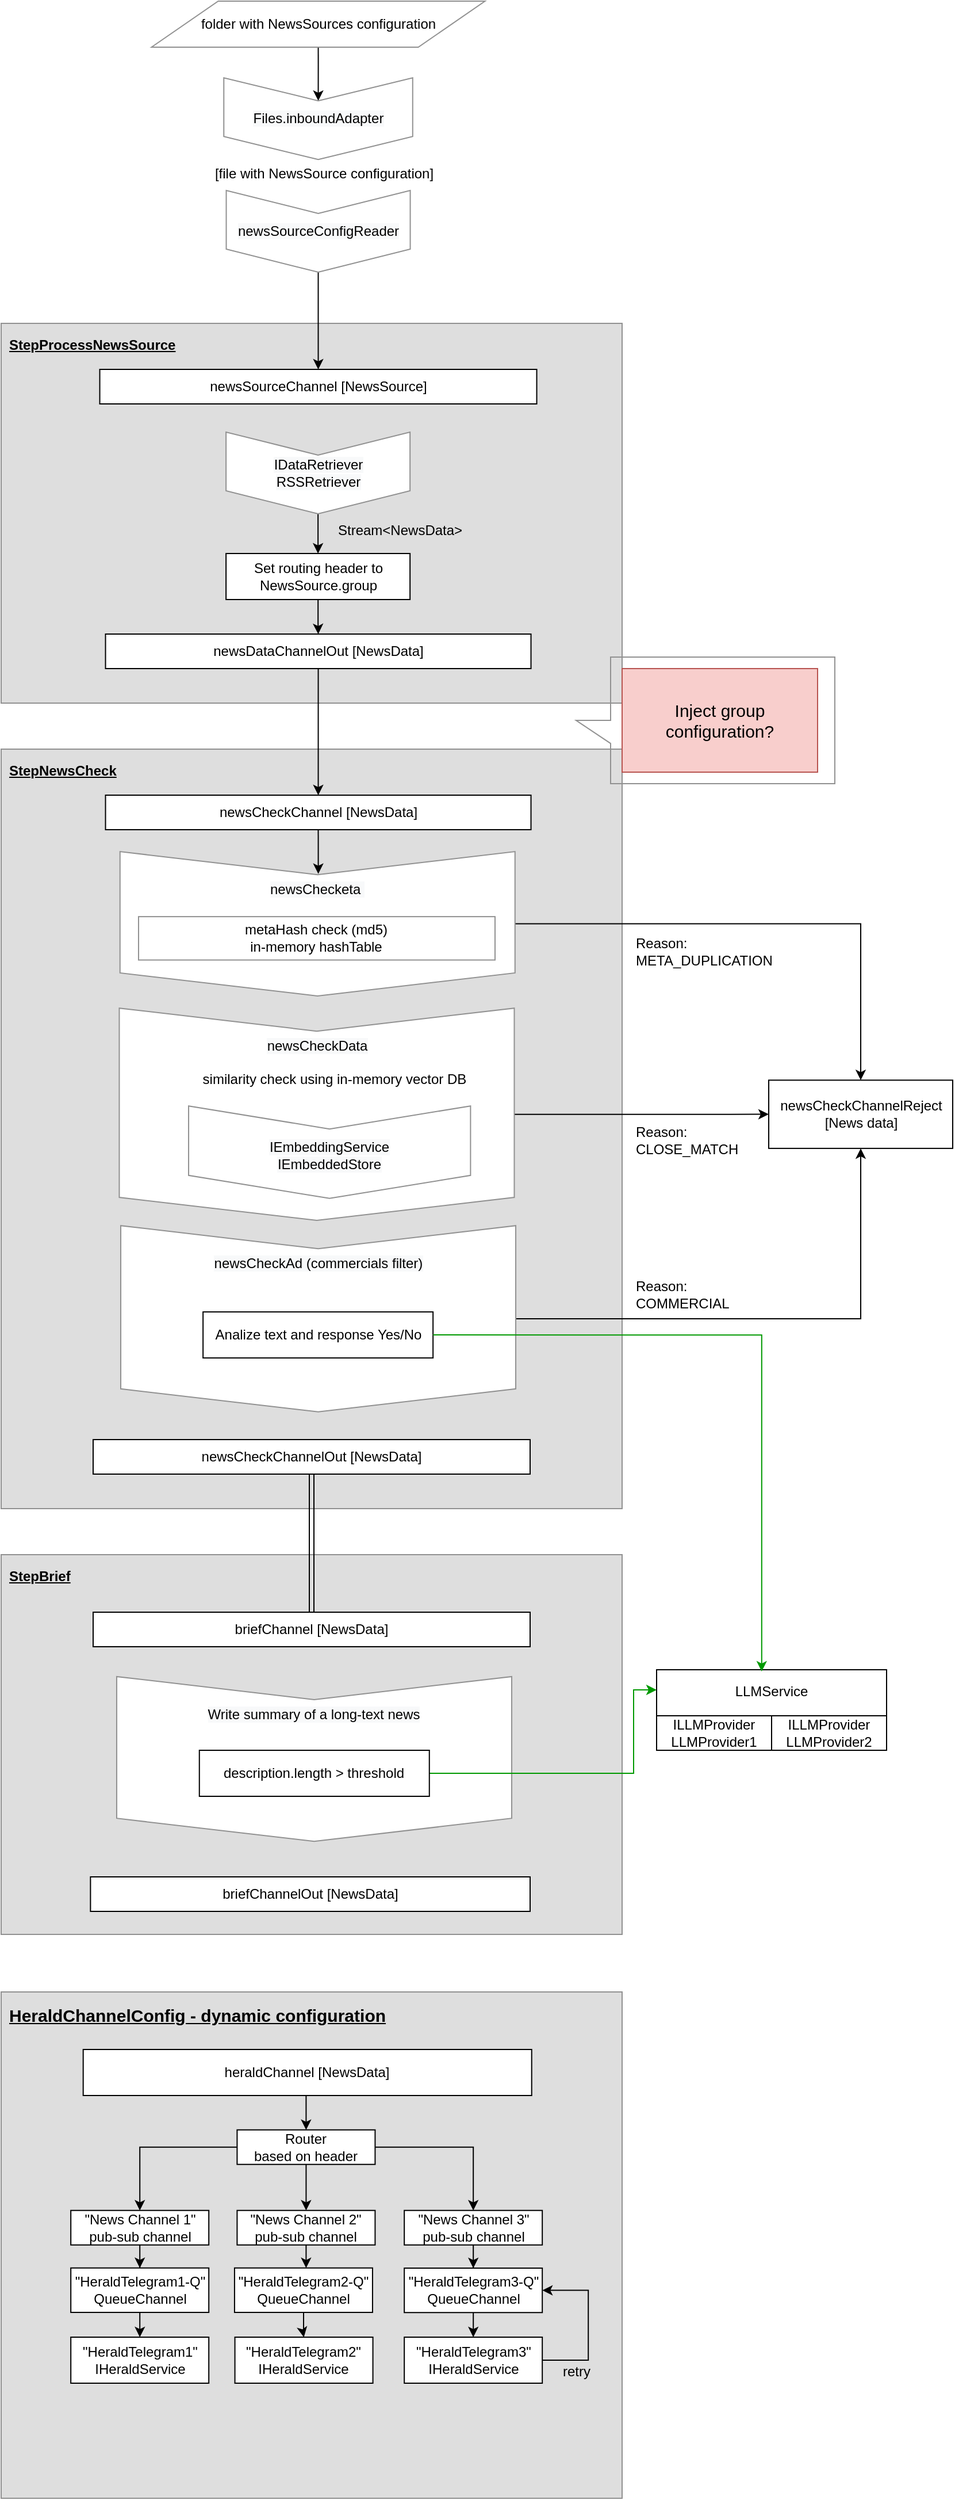 <mxfile version="12.6.5" type="device"><diagram id="YJlIzjj81U-80XdupKKj" name="Page-1"><mxGraphModel dx="1729" dy="1707" grid="1" gridSize="10" guides="1" tooltips="1" connect="1" arrows="1" fold="1" page="1" pageScale="1" pageWidth="850" pageHeight="1100" math="0" shadow="0"><root><mxCell id="0"/><mxCell id="1" parent="0"/><mxCell id="Nf1EJRCMH-QT5dLcrV_3-40" value="&lt;b&gt;&lt;u&gt;HeraldChannelConfig - dynamic configuration&lt;/u&gt;&lt;/b&gt;" style="rounded=0;whiteSpace=wrap;html=1;labelBackgroundColor=none;strokeColor=#919191;fillColor=#DEDEDE;fontSize=15;fontColor=#000000;align=left;verticalAlign=top;spacingLeft=5;spacingTop=5;" vertex="1" parent="1"><mxGeometry x="-30" y="1140" width="540" height="440" as="geometry"/></mxCell><mxCell id="Nf1EJRCMH-QT5dLcrV_3-34" value="&lt;b&gt;&lt;u&gt;StepProcessNewsSource&lt;/u&gt;&lt;/b&gt;" style="rounded=0;whiteSpace=wrap;html=1;fillColor=#DEDEDE;verticalAlign=top;align=left;spacingTop=5;spacingLeft=5;strokeColor=#919191;" vertex="1" parent="1"><mxGeometry x="-30" y="-310" width="540" height="330" as="geometry"/></mxCell><mxCell id="Nf1EJRCMH-QT5dLcrV_3-16" value="&lt;b&gt;&lt;u&gt;StepBrief&lt;/u&gt;&lt;/b&gt;" style="rounded=0;whiteSpace=wrap;html=1;fillColor=#DEDEDE;align=left;verticalAlign=top;spacingLeft=5;spacingTop=5;strokeColor=#919191;" vertex="1" parent="1"><mxGeometry x="-30" y="760" width="540" height="330" as="geometry"/></mxCell><mxCell id="Nf1EJRCMH-QT5dLcrV_3-6" value="&lt;b&gt;&lt;u&gt;StepNewsCheck&lt;/u&gt;&lt;/b&gt;" style="rounded=0;whiteSpace=wrap;html=1;fillColor=#DEDEDE;verticalAlign=top;align=left;spacingTop=5;spacingLeft=5;strokeColor=#919191;" vertex="1" parent="1"><mxGeometry x="-30" y="60" width="540" height="660" as="geometry"/></mxCell><mxCell id="Nf1EJRCMH-QT5dLcrV_3-13" style="edgeStyle=orthogonalEdgeStyle;rounded=0;orthogonalLoop=1;jettySize=auto;html=1;entryX=0;entryY=0.5;entryDx=0;entryDy=0;" edge="1" parent="1" source="Nf1EJRCMH-QT5dLcrV_3-1" target="Nf1EJRCMH-QT5dLcrV_3-9"><mxGeometry relative="1" as="geometry"/></mxCell><mxCell id="Nf1EJRCMH-QT5dLcrV_3-27" value="Reason:&lt;br&gt;CLOSE_MATCH" style="text;html=1;align=left;verticalAlign=middle;resizable=0;points=[];labelBackgroundColor=none;" vertex="1" connectable="0" parent="Nf1EJRCMH-QT5dLcrV_3-13"><mxGeometry x="-0.203" y="-2" relative="1" as="geometry"><mxPoint x="15.48" y="20.66" as="offset"/></mxGeometry></mxCell><mxCell id="Nf1EJRCMH-QT5dLcrV_3-1" value="&lt;span style=&quot;background-color: rgb(248 , 249 , 250)&quot;&gt;newsCheckData&lt;/span&gt;&lt;span style=&quot;background-color: rgb(248 , 249 , 250)&quot;&gt;&lt;br&gt;&lt;/span&gt;" style="shape=step;perimeter=stepPerimeter;whiteSpace=wrap;html=1;fixedSize=1;strokeColor=#919191;rotation=90;horizontal=0;verticalAlign=top;spacingTop=19;" vertex="1" parent="1"><mxGeometry x="152.25" y="205.56" width="184.48" height="343.5" as="geometry"/></mxCell><mxCell id="Nf1EJRCMH-QT5dLcrV_3-12" style="edgeStyle=orthogonalEdgeStyle;rounded=0;orthogonalLoop=1;jettySize=auto;html=1;entryX=0.5;entryY=0;entryDx=0;entryDy=0;" edge="1" parent="1" source="iCFGXTknaJ3eQvbpOWs7-69" target="Nf1EJRCMH-QT5dLcrV_3-9"><mxGeometry relative="1" as="geometry"/></mxCell><mxCell id="Nf1EJRCMH-QT5dLcrV_3-26" value="Reason:&lt;br&gt;META_DUPLICATION" style="text;html=1;align=left;verticalAlign=middle;resizable=0;points=[];labelBackgroundColor=none;" vertex="1" connectable="0" parent="Nf1EJRCMH-QT5dLcrV_3-12"><mxGeometry x="-0.169" y="3" relative="1" as="geometry"><mxPoint x="-78.25" y="26.76" as="offset"/></mxGeometry></mxCell><mxCell id="iCFGXTknaJ3eQvbpOWs7-69" value="&lt;span style=&quot;background-color: rgb(248 , 249 , 250)&quot;&gt;newsChecketa&amp;nbsp;&lt;/span&gt;&lt;span style=&quot;background-color: rgb(248 , 249 , 250)&quot;&gt;&lt;br&gt;&lt;/span&gt;" style="shape=step;perimeter=stepPerimeter;whiteSpace=wrap;html=1;fixedSize=1;strokeColor=#919191;rotation=90;horizontal=0;verticalAlign=top;spacingTop=19;" parent="1" vertex="1"><mxGeometry x="182.43" y="40" width="125.38" height="343.5" as="geometry"/></mxCell><mxCell id="iCFGXTknaJ3eQvbpOWs7-1" value="newsSourceChannel [NewsSource]" style="rounded=0;whiteSpace=wrap;html=1;" parent="1" vertex="1"><mxGeometry x="55.76" y="-270" width="380" height="30" as="geometry"/></mxCell><mxCell id="iCFGXTknaJ3eQvbpOWs7-8" style="edgeStyle=orthogonalEdgeStyle;rounded=0;orthogonalLoop=1;jettySize=auto;html=1;entryX=0.5;entryY=0;entryDx=0;entryDy=0;exitX=1;exitY=0.5;exitDx=0;exitDy=0;" parent="1" source="iCFGXTknaJ3eQvbpOWs7-47" target="iCFGXTknaJ3eQvbpOWs7-19" edge="1"><mxGeometry relative="1" as="geometry"><mxPoint x="241.236" y="10" as="sourcePoint"/></mxGeometry></mxCell><mxCell id="iCFGXTknaJ3eQvbpOWs7-10" style="edgeStyle=orthogonalEdgeStyle;rounded=0;orthogonalLoop=1;jettySize=auto;html=1;entryX=0.5;entryY=0;entryDx=0;entryDy=0;" parent="1" source="iCFGXTknaJ3eQvbpOWs7-7" target="iCFGXTknaJ3eQvbpOWs7-75" edge="1"><mxGeometry relative="1" as="geometry"/></mxCell><mxCell id="iCFGXTknaJ3eQvbpOWs7-7" value="newsDataChannelOut [NewsData]" style="rounded=0;whiteSpace=wrap;html=1;" parent="1" vertex="1"><mxGeometry x="60.76" y="-40" width="370" height="30" as="geometry"/></mxCell><mxCell id="iCFGXTknaJ3eQvbpOWs7-74" style="edgeStyle=orthogonalEdgeStyle;rounded=0;orthogonalLoop=1;jettySize=auto;html=1;entryX=0.154;entryY=0.498;entryDx=0;entryDy=0;entryPerimeter=0;startArrow=none;startFill=0;fontSize=19;exitX=0.5;exitY=1;exitDx=0;exitDy=0;" parent="1" source="iCFGXTknaJ3eQvbpOWs7-75" target="iCFGXTknaJ3eQvbpOWs7-69" edge="1"><mxGeometry relative="1" as="geometry"/></mxCell><mxCell id="iCFGXTknaJ3eQvbpOWs7-21" style="edgeStyle=orthogonalEdgeStyle;rounded=0;orthogonalLoop=1;jettySize=auto;html=1;entryX=0.5;entryY=0;entryDx=0;entryDy=0;exitX=0.5;exitY=1;exitDx=0;exitDy=0;" parent="1" source="iCFGXTknaJ3eQvbpOWs7-79" target="iCFGXTknaJ3eQvbpOWs7-18" edge="1"><mxGeometry relative="1" as="geometry"><mxPoint x="236.64" y="1030" as="sourcePoint"/></mxGeometry></mxCell><mxCell id="iCFGXTknaJ3eQvbpOWs7-32" style="edgeStyle=orthogonalEdgeStyle;rounded=0;orthogonalLoop=1;jettySize=auto;html=1;entryX=0.5;entryY=0;entryDx=0;entryDy=0;" parent="1" source="iCFGXTknaJ3eQvbpOWs7-15" target="u1qdGR7CQn0A19ae-Ct3-1" edge="1"><mxGeometry relative="1" as="geometry"/></mxCell><mxCell id="iCFGXTknaJ3eQvbpOWs7-15" value="&quot;News Channel 1&quot;&lt;br&gt;pub-sub channel" style="rounded=0;whiteSpace=wrap;html=1;" parent="1" vertex="1"><mxGeometry x="30.59" y="1329.86" width="120" height="30" as="geometry"/></mxCell><mxCell id="iCFGXTknaJ3eQvbpOWs7-28" style="edgeStyle=orthogonalEdgeStyle;rounded=0;orthogonalLoop=1;jettySize=auto;html=1;" parent="1" source="iCFGXTknaJ3eQvbpOWs7-16" edge="1"><mxGeometry relative="1" as="geometry"><mxPoint x="234.97" y="1380" as="targetPoint"/></mxGeometry></mxCell><mxCell id="iCFGXTknaJ3eQvbpOWs7-16" value="&quot;News Channel 2&quot;&lt;br&gt;pub-sub channel" style="rounded=0;whiteSpace=wrap;html=1;" parent="1" vertex="1"><mxGeometry x="175.21" y="1329.86" width="120" height="30" as="geometry"/></mxCell><mxCell id="u1qdGR7CQn0A19ae-Ct3-13" style="edgeStyle=orthogonalEdgeStyle;rounded=0;orthogonalLoop=1;jettySize=auto;html=1;entryX=0.5;entryY=0;entryDx=0;entryDy=0;" parent="1" source="iCFGXTknaJ3eQvbpOWs7-17" target="u1qdGR7CQn0A19ae-Ct3-11" edge="1"><mxGeometry relative="1" as="geometry"/></mxCell><mxCell id="iCFGXTknaJ3eQvbpOWs7-17" value="&quot;News Channel 3&quot;&lt;br&gt;pub-sub channel" style="rounded=0;whiteSpace=wrap;html=1;" parent="1" vertex="1"><mxGeometry x="320.59" y="1329.86" width="120" height="30" as="geometry"/></mxCell><mxCell id="iCFGXTknaJ3eQvbpOWs7-22" style="edgeStyle=orthogonalEdgeStyle;rounded=0;orthogonalLoop=1;jettySize=auto;html=1;" parent="1" source="iCFGXTknaJ3eQvbpOWs7-18" target="iCFGXTknaJ3eQvbpOWs7-15" edge="1"><mxGeometry relative="1" as="geometry"/></mxCell><mxCell id="iCFGXTknaJ3eQvbpOWs7-23" style="edgeStyle=orthogonalEdgeStyle;rounded=0;orthogonalLoop=1;jettySize=auto;html=1;entryX=0.5;entryY=0;entryDx=0;entryDy=0;" parent="1" source="iCFGXTknaJ3eQvbpOWs7-18" target="iCFGXTknaJ3eQvbpOWs7-16" edge="1"><mxGeometry relative="1" as="geometry"/></mxCell><mxCell id="iCFGXTknaJ3eQvbpOWs7-24" style="edgeStyle=orthogonalEdgeStyle;rounded=0;orthogonalLoop=1;jettySize=auto;html=1;entryX=0.5;entryY=0;entryDx=0;entryDy=0;" parent="1" source="iCFGXTknaJ3eQvbpOWs7-18" target="iCFGXTknaJ3eQvbpOWs7-17" edge="1"><mxGeometry relative="1" as="geometry"/></mxCell><mxCell id="iCFGXTknaJ3eQvbpOWs7-18" value="Router&lt;br&gt;based on header" style="rounded=0;whiteSpace=wrap;html=1;" parent="1" vertex="1"><mxGeometry x="175.21" y="1259.86" width="120" height="30" as="geometry"/></mxCell><mxCell id="iCFGXTknaJ3eQvbpOWs7-20" style="edgeStyle=orthogonalEdgeStyle;rounded=0;orthogonalLoop=1;jettySize=auto;html=1;entryX=0.5;entryY=0;entryDx=0;entryDy=0;" parent="1" source="iCFGXTknaJ3eQvbpOWs7-19" target="iCFGXTknaJ3eQvbpOWs7-7" edge="1"><mxGeometry relative="1" as="geometry"/></mxCell><mxCell id="iCFGXTknaJ3eQvbpOWs7-19" value="Set routing header to NewsSource.group" style="rounded=0;whiteSpace=wrap;html=1;" parent="1" vertex="1"><mxGeometry x="165.57" y="-110" width="160" height="40" as="geometry"/></mxCell><mxCell id="iCFGXTknaJ3eQvbpOWs7-27" value="&quot;HeraldTelegram2&quot;&lt;br&gt;IHeraldService" style="rounded=0;whiteSpace=wrap;html=1;" parent="1" vertex="1"><mxGeometry x="173.28" y="1440.0" width="120" height="40" as="geometry"/></mxCell><mxCell id="NP6dvD-GVCI2xYxM6TaB-1" style="edgeStyle=orthogonalEdgeStyle;rounded=0;orthogonalLoop=1;jettySize=auto;html=1;entryX=1;entryY=0.5;entryDx=0;entryDy=0;exitX=1;exitY=0.5;exitDx=0;exitDy=0;" parent="1" source="iCFGXTknaJ3eQvbpOWs7-29" target="u1qdGR7CQn0A19ae-Ct3-11" edge="1"><mxGeometry relative="1" as="geometry"><Array as="points"><mxPoint x="480.59" y="1460"/><mxPoint x="480.59" y="1399"/></Array></mxGeometry></mxCell><mxCell id="NP6dvD-GVCI2xYxM6TaB-2" value="retry" style="text;html=1;align=center;verticalAlign=middle;resizable=0;points=[];labelBackgroundColor=none;" parent="NP6dvD-GVCI2xYxM6TaB-1" vertex="1" connectable="0"><mxGeometry x="-0.432" y="15" relative="1" as="geometry"><mxPoint x="4.41" y="9.97" as="offset"/></mxGeometry></mxCell><mxCell id="iCFGXTknaJ3eQvbpOWs7-29" value="&quot;HeraldTelegram3&quot;&lt;br&gt;IHeraldService&lt;br&gt;" style="rounded=0;whiteSpace=wrap;html=1;" parent="1" vertex="1"><mxGeometry x="320.59" y="1440.0" width="120" height="40" as="geometry"/></mxCell><mxCell id="iCFGXTknaJ3eQvbpOWs7-31" value="&quot;HeraldTelegram1&quot;&lt;br&gt;IHeraldService&lt;br&gt;" style="rounded=0;whiteSpace=wrap;html=1;" parent="1" vertex="1"><mxGeometry x="30.59" y="1440.0" width="120" height="40" as="geometry"/></mxCell><mxCell id="iCFGXTknaJ3eQvbpOWs7-44" style="edgeStyle=orthogonalEdgeStyle;rounded=0;orthogonalLoop=1;jettySize=auto;html=1;exitX=0.5;exitY=1;exitDx=0;exitDy=0;entryX=0;entryY=0.5;entryDx=0;entryDy=0;" parent="1" source="iCFGXTknaJ3eQvbpOWs7-45" target="iCFGXTknaJ3eQvbpOWs7-38" edge="1"><mxGeometry relative="1" as="geometry"><mxPoint x="245.76" y="-560" as="sourcePoint"/></mxGeometry></mxCell><mxCell id="iCFGXTknaJ3eQvbpOWs7-38" value="&lt;span style=&quot;white-space: normal ; background-color: rgb(248 , 249 , 250)&quot;&gt;Files.inboundAdapter&lt;/span&gt;" style="shape=step;perimeter=stepPerimeter;whiteSpace=wrap;html=1;fixedSize=1;strokeColor=#919191;rotation=90;horizontal=0;" parent="1" vertex="1"><mxGeometry x="210.22" y="-570" width="71.08" height="164.24" as="geometry"/></mxCell><mxCell id="iCFGXTknaJ3eQvbpOWs7-46" style="edgeStyle=orthogonalEdgeStyle;rounded=0;orthogonalLoop=1;jettySize=auto;html=1;entryX=0.5;entryY=0;entryDx=0;entryDy=0;" parent="1" source="iCFGXTknaJ3eQvbpOWs7-39" target="iCFGXTknaJ3eQvbpOWs7-1" edge="1"><mxGeometry relative="1" as="geometry"/></mxCell><mxCell id="iCFGXTknaJ3eQvbpOWs7-39" value="&lt;span style=&quot;white-space: normal ; background-color: rgb(248 , 249 , 250)&quot;&gt;newsSourceConfigReader&lt;/span&gt;" style="shape=step;perimeter=stepPerimeter;whiteSpace=wrap;html=1;fixedSize=1;strokeColor=#919191;rotation=90;horizontal=0;" parent="1" vertex="1"><mxGeometry x="210.22" y="-470" width="71.08" height="160" as="geometry"/></mxCell><mxCell id="iCFGXTknaJ3eQvbpOWs7-45" value="&lt;span style=&quot;white-space: normal&quot;&gt;folder with NewsSources configuration&lt;/span&gt;" style="shape=parallelogram;perimeter=parallelogramPerimeter;whiteSpace=wrap;html=1;strokeColor=#919191;" parent="1" vertex="1"><mxGeometry x="100.76" y="-590" width="290" height="40" as="geometry"/></mxCell><mxCell id="iCFGXTknaJ3eQvbpOWs7-47" value="&lt;span style=&quot;white-space: normal ; background-color: rgb(248 , 249 , 250)&quot;&gt;IDataRetriever&lt;br&gt;RSSRetriever&lt;br&gt;&lt;/span&gt;" style="shape=step;perimeter=stepPerimeter;whiteSpace=wrap;html=1;fixedSize=1;strokeColor=#919191;rotation=90;horizontal=0;" parent="1" vertex="1"><mxGeometry x="210.03" y="-260" width="71.08" height="160" as="geometry"/></mxCell><mxCell id="iCFGXTknaJ3eQvbpOWs7-48" value="[file with NewsSource configuration]" style="text;html=1;strokeColor=none;fillColor=none;align=center;verticalAlign=middle;whiteSpace=wrap;rounded=0;" parent="1" vertex="1"><mxGeometry x="121.14" y="-450" width="260.25" height="20" as="geometry"/></mxCell><mxCell id="iCFGXTknaJ3eQvbpOWs7-49" value="Stream&amp;lt;NewsData&amp;gt;" style="text;html=1;strokeColor=none;fillColor=none;align=left;verticalAlign=middle;whiteSpace=wrap;rounded=0;" parent="1" vertex="1"><mxGeometry x="260.57" y="-140" width="130" height="20" as="geometry"/></mxCell><mxCell id="iCFGXTknaJ3eQvbpOWs7-51" value="&lt;span style=&quot;background-color: rgb(248 , 249 , 250)&quot;&gt;IEmbeddingService&lt;br&gt;IEmbeddedStore&lt;br&gt;&lt;/span&gt;" style="shape=step;perimeter=stepPerimeter;whiteSpace=wrap;html=1;fixedSize=1;strokeColor=#919191;rotation=90;horizontal=0;spacingTop=5;" parent="1" vertex="1"><mxGeometry x="215.45" y="287.66" width="80.31" height="245.17" as="geometry"/></mxCell><mxCell id="iCFGXTknaJ3eQvbpOWs7-70" value="metaHash check (md5)&lt;br&gt;in-memory hashTable" style="rounded=0;whiteSpace=wrap;html=1;strokeColor=#919191;" parent="1" vertex="1"><mxGeometry x="89.49" y="205.56" width="310" height="37.69" as="geometry"/></mxCell><mxCell id="iCFGXTknaJ3eQvbpOWs7-75" value="newsCheckChannel [NewsData]" style="rounded=0;whiteSpace=wrap;html=1;" parent="1" vertex="1"><mxGeometry x="60.76" y="100" width="370" height="30" as="geometry"/></mxCell><mxCell id="iCFGXTknaJ3eQvbpOWs7-81" style="edgeStyle=orthogonalEdgeStyle;rounded=0;orthogonalLoop=1;jettySize=auto;html=1;startArrow=none;startFill=0;fontSize=12;shape=link;entryX=0.5;entryY=0;entryDx=0;entryDy=0;exitX=0.5;exitY=1;exitDx=0;exitDy=0;" parent="1" source="Nf1EJRCMH-QT5dLcrV_3-2" target="Nf1EJRCMH-QT5dLcrV_3-8" edge="1"><mxGeometry relative="1" as="geometry"><mxPoint x="245.828" y="560" as="sourcePoint"/><mxPoint x="246" y="950" as="targetPoint"/></mxGeometry></mxCell><mxCell id="iCFGXTknaJ3eQvbpOWs7-79" value="heraldChannel [NewsData]" style="rounded=0;whiteSpace=wrap;html=1;" parent="1" vertex="1"><mxGeometry x="41.35" y="1190" width="390" height="40" as="geometry"/></mxCell><mxCell id="u1qdGR7CQn0A19ae-Ct3-6" style="edgeStyle=orthogonalEdgeStyle;rounded=0;orthogonalLoop=1;jettySize=auto;html=1;" parent="1" source="u1qdGR7CQn0A19ae-Ct3-1" edge="1"><mxGeometry relative="1" as="geometry"><mxPoint x="90.59" y="1440" as="targetPoint"/></mxGeometry></mxCell><mxCell id="u1qdGR7CQn0A19ae-Ct3-1" value="&quot;HeraldTelegram1-Q&quot;&lt;br&gt;QueueChannel" style="rounded=0;whiteSpace=wrap;html=1;" parent="1" vertex="1"><mxGeometry x="30.59" y="1379.86" width="120" height="38.62" as="geometry"/></mxCell><mxCell id="u1qdGR7CQn0A19ae-Ct3-10" style="edgeStyle=orthogonalEdgeStyle;rounded=0;orthogonalLoop=1;jettySize=auto;html=1;entryX=0.5;entryY=0;entryDx=0;entryDy=0;" parent="1" source="u1qdGR7CQn0A19ae-Ct3-7" target="iCFGXTknaJ3eQvbpOWs7-27" edge="1"><mxGeometry relative="1" as="geometry"/></mxCell><mxCell id="u1qdGR7CQn0A19ae-Ct3-7" value="&quot;HeraldTelegram2-Q&quot;&lt;br&gt;QueueChannel" style="rounded=0;whiteSpace=wrap;html=1;" parent="1" vertex="1"><mxGeometry x="172.97" y="1379.86" width="120" height="38.62" as="geometry"/></mxCell><mxCell id="u1qdGR7CQn0A19ae-Ct3-14" style="edgeStyle=orthogonalEdgeStyle;rounded=0;orthogonalLoop=1;jettySize=auto;html=1;entryX=0.5;entryY=0;entryDx=0;entryDy=0;" parent="1" source="u1qdGR7CQn0A19ae-Ct3-11" target="iCFGXTknaJ3eQvbpOWs7-29" edge="1"><mxGeometry relative="1" as="geometry"/></mxCell><mxCell id="u1qdGR7CQn0A19ae-Ct3-11" value="&quot;HeraldTelegram3-Q&quot;&lt;br&gt;QueueChannel" style="rounded=0;whiteSpace=wrap;html=1;" parent="1" vertex="1"><mxGeometry x="320.59" y="1380.0" width="120" height="38.62" as="geometry"/></mxCell><mxCell id="Nf1EJRCMH-QT5dLcrV_3-2" value="newsCheckChannelOut [NewsData]" style="rounded=0;whiteSpace=wrap;html=1;" vertex="1" parent="1"><mxGeometry x="50" y="660" width="380" height="30" as="geometry"/></mxCell><mxCell id="Nf1EJRCMH-QT5dLcrV_3-8" value="briefChannel [NewsData]" style="rounded=0;whiteSpace=wrap;html=1;" vertex="1" parent="1"><mxGeometry x="50" y="810" width="380" height="30" as="geometry"/></mxCell><mxCell id="Nf1EJRCMH-QT5dLcrV_3-9" value="newsCheckChannelReject &lt;br&gt;[News data]" style="rounded=0;whiteSpace=wrap;html=1;" vertex="1" parent="1"><mxGeometry x="637.51" y="347.67" width="160" height="59.28" as="geometry"/></mxCell><mxCell id="Nf1EJRCMH-QT5dLcrV_3-14" value="&lt;span style=&quot;background-color: rgb(248 , 249 , 250)&quot;&gt;Write summary of a long-text news&lt;br&gt;&lt;/span&gt;" style="shape=step;perimeter=stepPerimeter;whiteSpace=wrap;html=1;fixedSize=1;strokeColor=#919191;rotation=90;horizontal=0;verticalAlign=top;spacingTop=19;" vertex="1" parent="1"><mxGeometry x="170.67" y="765.78" width="143.14" height="343.5" as="geometry"/></mxCell><mxCell id="Nf1EJRCMH-QT5dLcrV_3-15" value="briefChannelOut [NewsData]" style="rounded=0;whiteSpace=wrap;html=1;" vertex="1" parent="1"><mxGeometry x="47.69" y="1040" width="382.31" height="30" as="geometry"/></mxCell><mxCell id="Nf1EJRCMH-QT5dLcrV_3-25" style="edgeStyle=orthogonalEdgeStyle;rounded=0;orthogonalLoop=1;jettySize=auto;html=1;entryX=0;entryY=0.25;entryDx=0;entryDy=0;strokeColor=#009900;" edge="1" parent="1" source="Nf1EJRCMH-QT5dLcrV_3-23" target="Nf1EJRCMH-QT5dLcrV_3-18"><mxGeometry relative="1" as="geometry"><Array as="points"><mxPoint x="520" y="950"/><mxPoint x="520" y="878"/></Array></mxGeometry></mxCell><mxCell id="Nf1EJRCMH-QT5dLcrV_3-23" value="description.length &amp;gt; threshold" style="rounded=0;whiteSpace=wrap;html=1;verticalAlign=middle;spacingTop=0;" vertex="1" parent="1"><mxGeometry x="142.38" y="930" width="200" height="40" as="geometry"/></mxCell><mxCell id="Nf1EJRCMH-QT5dLcrV_3-29" style="edgeStyle=orthogonalEdgeStyle;rounded=0;orthogonalLoop=1;jettySize=auto;html=1;entryX=0.5;entryY=1;entryDx=0;entryDy=0;" edge="1" parent="1" source="Nf1EJRCMH-QT5dLcrV_3-28" target="Nf1EJRCMH-QT5dLcrV_3-9"><mxGeometry relative="1" as="geometry"/></mxCell><mxCell id="Nf1EJRCMH-QT5dLcrV_3-28" value="&lt;span style=&quot;background-color: rgb(248 , 249 , 250)&quot;&gt;newsCheckAd (commercials filter)&lt;/span&gt;&lt;span style=&quot;background-color: rgb(248 , 249 , 250)&quot;&gt;&lt;br&gt;&lt;/span&gt;" style="shape=step;perimeter=stepPerimeter;whiteSpace=wrap;html=1;fixedSize=1;strokeColor=#919191;rotation=90;horizontal=0;verticalAlign=top;spacingTop=19;" vertex="1" parent="1"><mxGeometry x="164.86" y="383.25" width="161.79" height="343.5" as="geometry"/></mxCell><mxCell id="Nf1EJRCMH-QT5dLcrV_3-30" value="Reason:&lt;br&gt;COMMERCIAL" style="text;html=1;align=left;verticalAlign=middle;resizable=0;points=[];autosize=1;" vertex="1" parent="1"><mxGeometry x="520" y="519.06" width="100" height="30" as="geometry"/></mxCell><mxCell id="Nf1EJRCMH-QT5dLcrV_3-32" value="similarity check using in-memory vector DB" style="text;html=1;strokeColor=none;fillColor=none;align=center;verticalAlign=middle;whiteSpace=wrap;rounded=0;labelBackgroundColor=none;fontColor=#000000;" vertex="1" parent="1"><mxGeometry x="130" y="336.81" width="260" height="20" as="geometry"/></mxCell><mxCell id="Nf1EJRCMH-QT5dLcrV_3-35" value="" style="group" vertex="1" connectable="0" parent="1"><mxGeometry x="540" y="860" width="200" height="70" as="geometry"/></mxCell><mxCell id="Nf1EJRCMH-QT5dLcrV_3-18" value="LLMService" style="rounded=0;whiteSpace=wrap;html=1;verticalAlign=top;spacingTop=5;" vertex="1" parent="Nf1EJRCMH-QT5dLcrV_3-35"><mxGeometry width="200" height="70" as="geometry"/></mxCell><mxCell id="Nf1EJRCMH-QT5dLcrV_3-20" value="ILLMProvider&lt;br&gt;LLMProvider1" style="rounded=0;whiteSpace=wrap;html=1;verticalAlign=middle;spacingTop=0;" vertex="1" parent="Nf1EJRCMH-QT5dLcrV_3-35"><mxGeometry y="40" width="100" height="30" as="geometry"/></mxCell><mxCell id="Nf1EJRCMH-QT5dLcrV_3-21" value="ILLMProvider&lt;br&gt;LLMProvider2" style="rounded=0;whiteSpace=wrap;html=1;verticalAlign=middle;spacingTop=0;" vertex="1" parent="Nf1EJRCMH-QT5dLcrV_3-35"><mxGeometry x="100" y="40" width="100" height="30" as="geometry"/></mxCell><mxCell id="Nf1EJRCMH-QT5dLcrV_3-37" value="Analize text and response Yes/No" style="rounded=0;whiteSpace=wrap;html=1;verticalAlign=middle;spacingTop=0;" vertex="1" parent="1"><mxGeometry x="145.57" y="549.06" width="200" height="40" as="geometry"/></mxCell><mxCell id="Nf1EJRCMH-QT5dLcrV_3-31" style="edgeStyle=orthogonalEdgeStyle;rounded=0;orthogonalLoop=1;jettySize=auto;html=1;entryX=0.457;entryY=0.022;entryDx=0;entryDy=0;entryPerimeter=0;strokeColor=#009900;fontColor=#00CC00;exitX=1;exitY=0.5;exitDx=0;exitDy=0;" edge="1" parent="1" source="Nf1EJRCMH-QT5dLcrV_3-37" target="Nf1EJRCMH-QT5dLcrV_3-18"><mxGeometry relative="1" as="geometry"/></mxCell><mxCell id="Nf1EJRCMH-QT5dLcrV_3-38" value="" style="shape=callout;whiteSpace=wrap;html=1;perimeter=calloutPerimeter;labelBackgroundColor=none;strokeColor=#919191;fillColor=none;fontColor=#000000;align=left;rotation=90;" vertex="1" parent="1"><mxGeometry x="527.47" y="-77.46" width="110.04" height="224.99" as="geometry"/></mxCell><mxCell id="Nf1EJRCMH-QT5dLcrV_3-39" value="Inject group configuration?" style="text;html=1;strokeColor=#b85450;fillColor=#f8cecc;align=center;verticalAlign=middle;whiteSpace=wrap;rounded=0;labelBackgroundColor=none;fontSize=15;" vertex="1" parent="1"><mxGeometry x="510" y="-10" width="170" height="90" as="geometry"/></mxCell></root></mxGraphModel></diagram></mxfile>